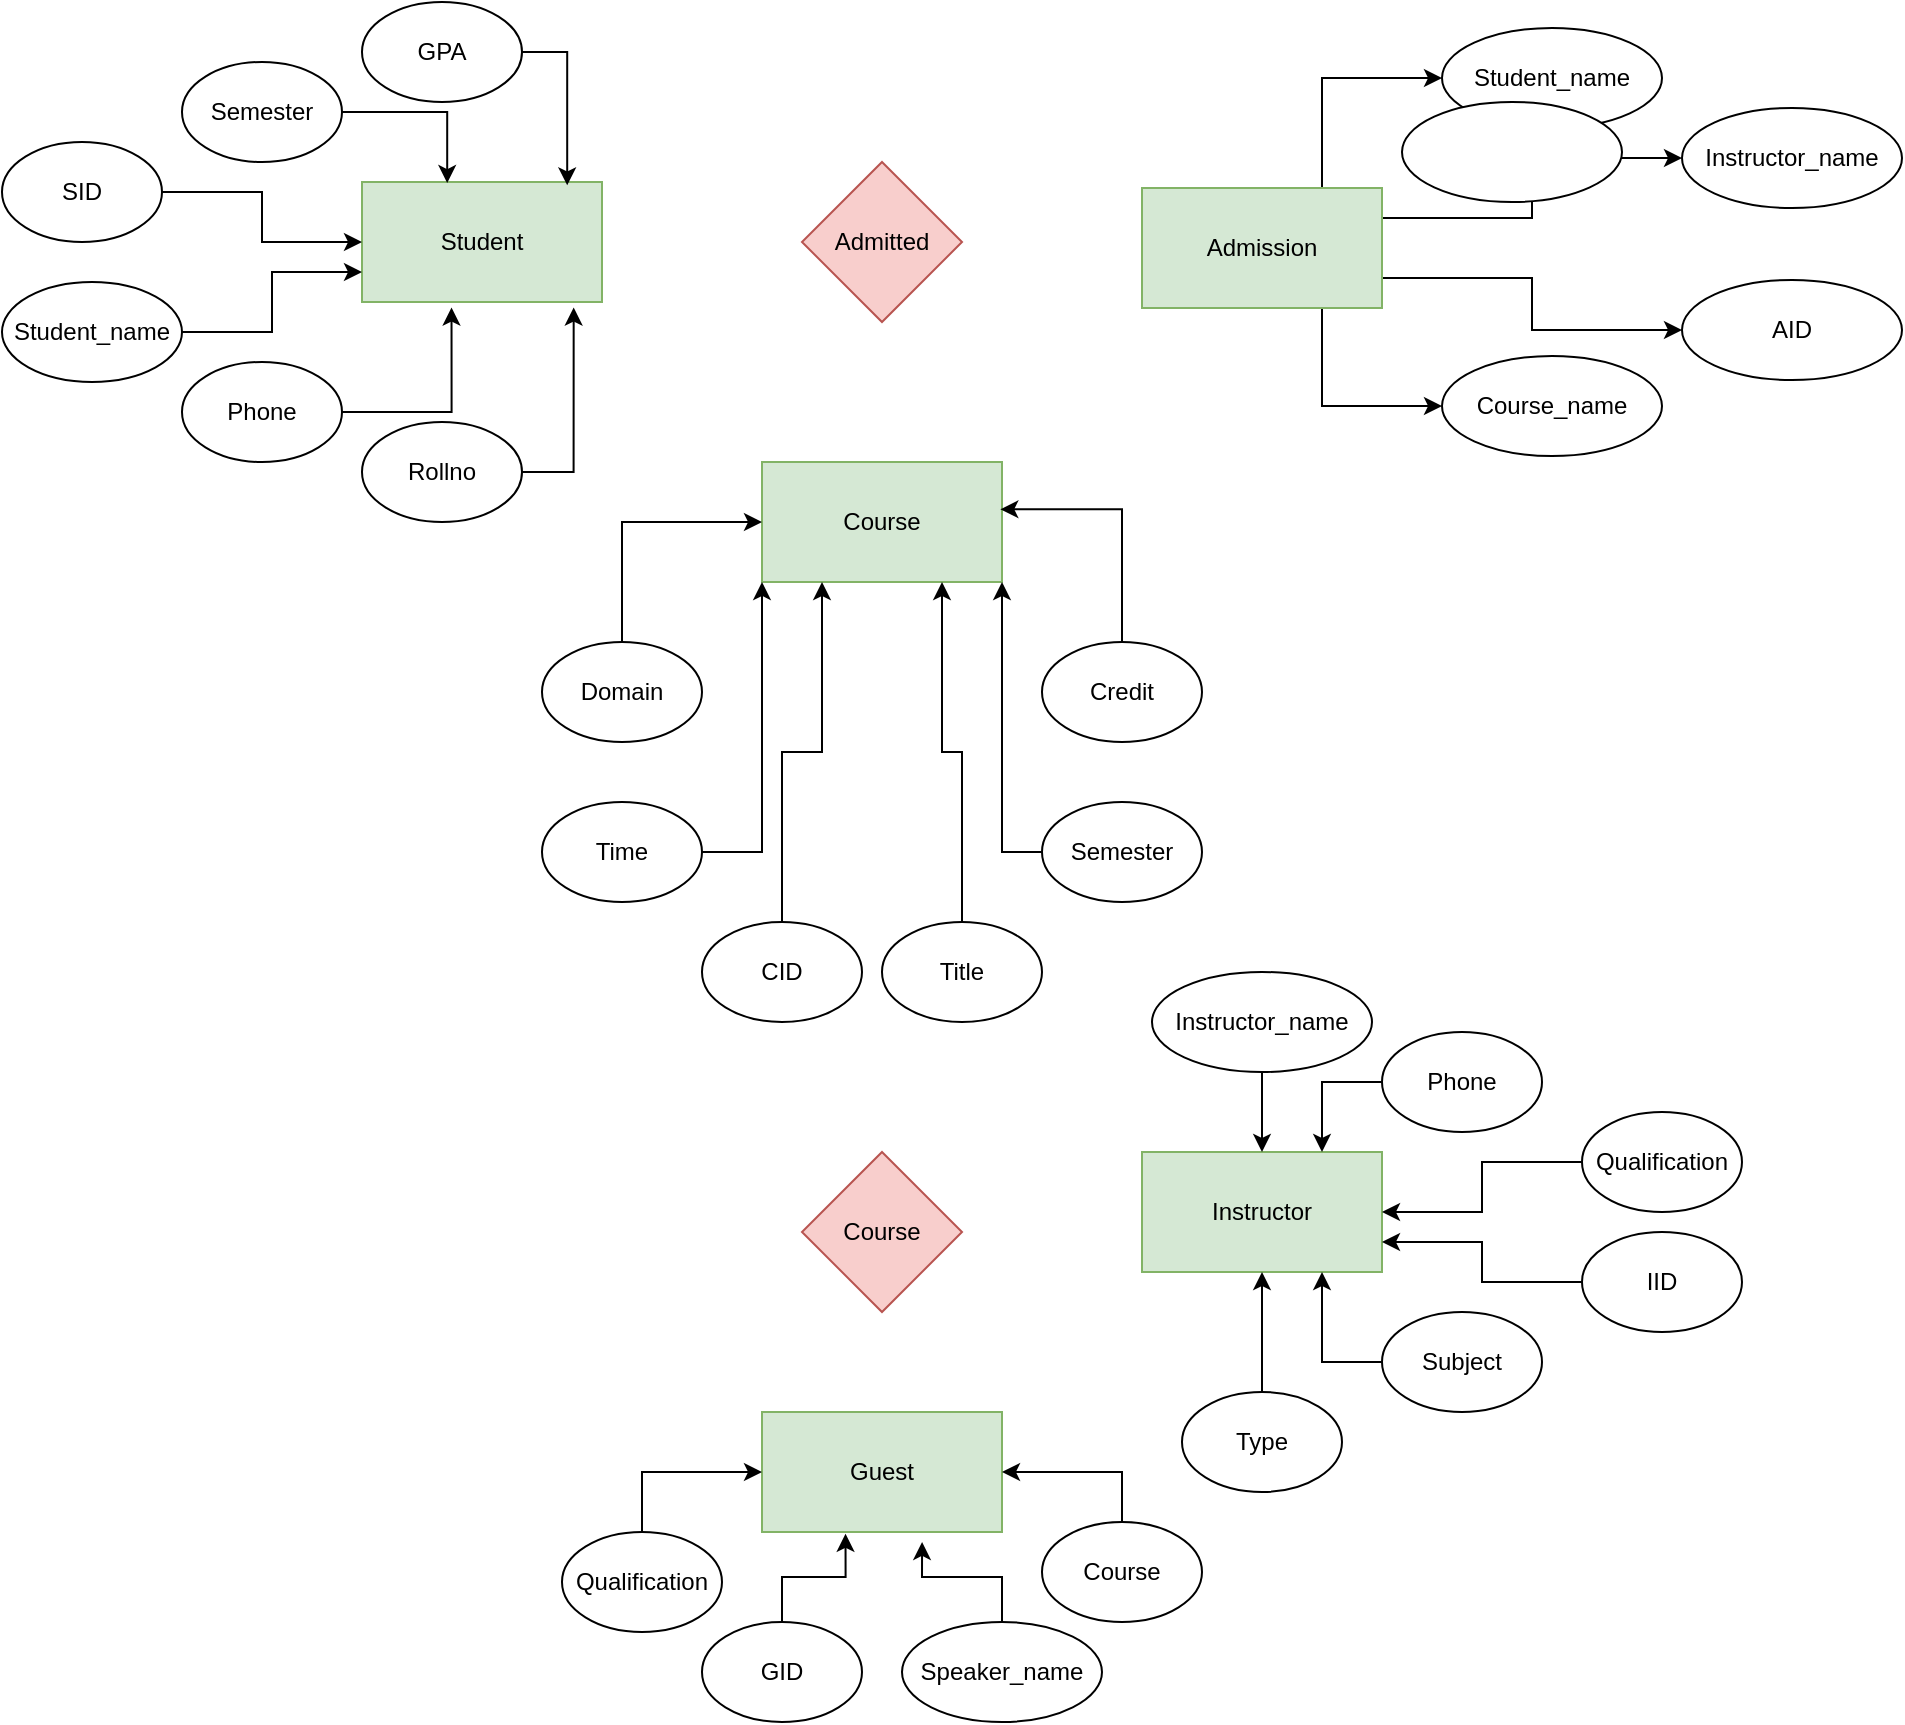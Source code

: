 <mxfile version="21.3.2" type="github">
  <diagram id="R2lEEEUBdFMjLlhIrx00" name="Page-1">
    <mxGraphModel dx="1134" dy="626" grid="1" gridSize="10" guides="1" tooltips="1" connect="1" arrows="1" fold="1" page="1" pageScale="1" pageWidth="850" pageHeight="1100" math="0" shadow="0" extFonts="Permanent Marker^https://fonts.googleapis.com/css?family=Permanent+Marker">
      <root>
        <mxCell id="0" />
        <mxCell id="1" parent="0" />
        <mxCell id="HmHGnipoiOjZ1FXH0yG2-1" value="Student" style="rounded=0;whiteSpace=wrap;html=1;fillColor=#d5e8d4;strokeColor=#82b366;" vertex="1" parent="1">
          <mxGeometry x="190" y="180" width="120" height="60" as="geometry" />
        </mxCell>
        <mxCell id="HmHGnipoiOjZ1FXH0yG2-12" style="edgeStyle=orthogonalEdgeStyle;rounded=0;orthogonalLoop=1;jettySize=auto;html=1;exitX=1;exitY=0.5;exitDx=0;exitDy=0;entryX=0;entryY=0.5;entryDx=0;entryDy=0;" edge="1" parent="1" source="HmHGnipoiOjZ1FXH0yG2-2" target="HmHGnipoiOjZ1FXH0yG2-1">
          <mxGeometry relative="1" as="geometry" />
        </mxCell>
        <mxCell id="HmHGnipoiOjZ1FXH0yG2-2" value="SID" style="ellipse;whiteSpace=wrap;html=1;" vertex="1" parent="1">
          <mxGeometry x="10" y="160" width="80" height="50" as="geometry" />
        </mxCell>
        <mxCell id="HmHGnipoiOjZ1FXH0yG2-21" style="edgeStyle=orthogonalEdgeStyle;rounded=0;orthogonalLoop=1;jettySize=auto;html=1;exitX=1;exitY=0.5;exitDx=0;exitDy=0;entryX=0.373;entryY=1.046;entryDx=0;entryDy=0;entryPerimeter=0;" edge="1" parent="1" source="HmHGnipoiOjZ1FXH0yG2-4" target="HmHGnipoiOjZ1FXH0yG2-1">
          <mxGeometry relative="1" as="geometry" />
        </mxCell>
        <mxCell id="HmHGnipoiOjZ1FXH0yG2-4" value="Phone" style="ellipse;whiteSpace=wrap;html=1;" vertex="1" parent="1">
          <mxGeometry x="100" y="270" width="80" height="50" as="geometry" />
        </mxCell>
        <mxCell id="HmHGnipoiOjZ1FXH0yG2-24" style="edgeStyle=orthogonalEdgeStyle;rounded=0;orthogonalLoop=1;jettySize=auto;html=1;exitX=1;exitY=0.5;exitDx=0;exitDy=0;entryX=0.355;entryY=0.009;entryDx=0;entryDy=0;entryPerimeter=0;" edge="1" parent="1" source="HmHGnipoiOjZ1FXH0yG2-5" target="HmHGnipoiOjZ1FXH0yG2-1">
          <mxGeometry relative="1" as="geometry" />
        </mxCell>
        <mxCell id="HmHGnipoiOjZ1FXH0yG2-5" value="Semester" style="ellipse;whiteSpace=wrap;html=1;" vertex="1" parent="1">
          <mxGeometry x="100" y="120" width="80" height="50" as="geometry" />
        </mxCell>
        <mxCell id="HmHGnipoiOjZ1FXH0yG2-23" style="edgeStyle=orthogonalEdgeStyle;rounded=0;orthogonalLoop=1;jettySize=auto;html=1;exitX=1;exitY=0.5;exitDx=0;exitDy=0;entryX=0.855;entryY=0.028;entryDx=0;entryDy=0;entryPerimeter=0;" edge="1" parent="1" source="HmHGnipoiOjZ1FXH0yG2-6" target="HmHGnipoiOjZ1FXH0yG2-1">
          <mxGeometry relative="1" as="geometry" />
        </mxCell>
        <mxCell id="HmHGnipoiOjZ1FXH0yG2-6" value="GPA" style="ellipse;whiteSpace=wrap;html=1;" vertex="1" parent="1">
          <mxGeometry x="190" y="90" width="80" height="50" as="geometry" />
        </mxCell>
        <mxCell id="HmHGnipoiOjZ1FXH0yG2-19" style="edgeStyle=orthogonalEdgeStyle;rounded=0;orthogonalLoop=1;jettySize=auto;html=1;exitX=1;exitY=0.5;exitDx=0;exitDy=0;entryX=0;entryY=0.75;entryDx=0;entryDy=0;" edge="1" parent="1" source="HmHGnipoiOjZ1FXH0yG2-9" target="HmHGnipoiOjZ1FXH0yG2-1">
          <mxGeometry relative="1" as="geometry" />
        </mxCell>
        <mxCell id="HmHGnipoiOjZ1FXH0yG2-9" value="Student_name" style="ellipse;whiteSpace=wrap;html=1;" vertex="1" parent="1">
          <mxGeometry x="10" y="230" width="90" height="50" as="geometry" />
        </mxCell>
        <mxCell id="HmHGnipoiOjZ1FXH0yG2-22" style="edgeStyle=orthogonalEdgeStyle;rounded=0;orthogonalLoop=1;jettySize=auto;html=1;exitX=1;exitY=0.5;exitDx=0;exitDy=0;entryX=0.882;entryY=1.046;entryDx=0;entryDy=0;entryPerimeter=0;" edge="1" parent="1" source="HmHGnipoiOjZ1FXH0yG2-10" target="HmHGnipoiOjZ1FXH0yG2-1">
          <mxGeometry relative="1" as="geometry" />
        </mxCell>
        <mxCell id="HmHGnipoiOjZ1FXH0yG2-10" value="Rollno" style="ellipse;whiteSpace=wrap;html=1;" vertex="1" parent="1">
          <mxGeometry x="190" y="300" width="80" height="50" as="geometry" />
        </mxCell>
        <mxCell id="HmHGnipoiOjZ1FXH0yG2-25" value="Admitted" style="rhombus;whiteSpace=wrap;html=1;fillColor=#f8cecc;strokeColor=#b85450;" vertex="1" parent="1">
          <mxGeometry x="410" y="170" width="80" height="80" as="geometry" />
        </mxCell>
        <mxCell id="HmHGnipoiOjZ1FXH0yG2-91" value="Instructor" style="rounded=0;whiteSpace=wrap;html=1;fillColor=#d5e8d4;strokeColor=#82b366;" vertex="1" parent="1">
          <mxGeometry x="580" y="665" width="120" height="60" as="geometry" />
        </mxCell>
        <mxCell id="HmHGnipoiOjZ1FXH0yG2-99" style="edgeStyle=orthogonalEdgeStyle;rounded=0;orthogonalLoop=1;jettySize=auto;html=1;exitX=0.5;exitY=1;exitDx=0;exitDy=0;entryX=0.5;entryY=0;entryDx=0;entryDy=0;" edge="1" parent="1" source="HmHGnipoiOjZ1FXH0yG2-93" target="HmHGnipoiOjZ1FXH0yG2-91">
          <mxGeometry relative="1" as="geometry" />
        </mxCell>
        <mxCell id="HmHGnipoiOjZ1FXH0yG2-93" value="Instructor_name" style="ellipse;whiteSpace=wrap;html=1;" vertex="1" parent="1">
          <mxGeometry x="585" y="575" width="110" height="50" as="geometry" />
        </mxCell>
        <mxCell id="HmHGnipoiOjZ1FXH0yG2-102" style="edgeStyle=orthogonalEdgeStyle;rounded=0;orthogonalLoop=1;jettySize=auto;html=1;exitX=0;exitY=0.5;exitDx=0;exitDy=0;entryX=1;entryY=0.75;entryDx=0;entryDy=0;" edge="1" parent="1" source="HmHGnipoiOjZ1FXH0yG2-94" target="HmHGnipoiOjZ1FXH0yG2-91">
          <mxGeometry relative="1" as="geometry" />
        </mxCell>
        <mxCell id="HmHGnipoiOjZ1FXH0yG2-94" value="IID" style="ellipse;whiteSpace=wrap;html=1;" vertex="1" parent="1">
          <mxGeometry x="800" y="705" width="80" height="50" as="geometry" />
        </mxCell>
        <mxCell id="HmHGnipoiOjZ1FXH0yG2-103" style="edgeStyle=orthogonalEdgeStyle;rounded=0;orthogonalLoop=1;jettySize=auto;html=1;exitX=0;exitY=0.5;exitDx=0;exitDy=0;entryX=1;entryY=0.5;entryDx=0;entryDy=0;" edge="1" parent="1" source="HmHGnipoiOjZ1FXH0yG2-95" target="HmHGnipoiOjZ1FXH0yG2-91">
          <mxGeometry relative="1" as="geometry" />
        </mxCell>
        <mxCell id="HmHGnipoiOjZ1FXH0yG2-95" value="Qualification" style="ellipse;whiteSpace=wrap;html=1;" vertex="1" parent="1">
          <mxGeometry x="800" y="645" width="80" height="50" as="geometry" />
        </mxCell>
        <mxCell id="HmHGnipoiOjZ1FXH0yG2-104" style="edgeStyle=orthogonalEdgeStyle;rounded=0;orthogonalLoop=1;jettySize=auto;html=1;exitX=0;exitY=0.5;exitDx=0;exitDy=0;entryX=0.75;entryY=0;entryDx=0;entryDy=0;" edge="1" parent="1" source="HmHGnipoiOjZ1FXH0yG2-96" target="HmHGnipoiOjZ1FXH0yG2-91">
          <mxGeometry relative="1" as="geometry" />
        </mxCell>
        <mxCell id="HmHGnipoiOjZ1FXH0yG2-96" value="Phone" style="ellipse;whiteSpace=wrap;html=1;" vertex="1" parent="1">
          <mxGeometry x="700" y="605" width="80" height="50" as="geometry" />
        </mxCell>
        <mxCell id="HmHGnipoiOjZ1FXH0yG2-101" style="edgeStyle=orthogonalEdgeStyle;rounded=0;orthogonalLoop=1;jettySize=auto;html=1;exitX=0;exitY=0.5;exitDx=0;exitDy=0;entryX=0.75;entryY=1;entryDx=0;entryDy=0;" edge="1" parent="1" source="HmHGnipoiOjZ1FXH0yG2-97" target="HmHGnipoiOjZ1FXH0yG2-91">
          <mxGeometry relative="1" as="geometry" />
        </mxCell>
        <mxCell id="HmHGnipoiOjZ1FXH0yG2-97" value="Subject" style="ellipse;whiteSpace=wrap;html=1;" vertex="1" parent="1">
          <mxGeometry x="700" y="745" width="80" height="50" as="geometry" />
        </mxCell>
        <mxCell id="HmHGnipoiOjZ1FXH0yG2-100" style="edgeStyle=orthogonalEdgeStyle;rounded=0;orthogonalLoop=1;jettySize=auto;html=1;exitX=0.5;exitY=0;exitDx=0;exitDy=0;entryX=0.5;entryY=1;entryDx=0;entryDy=0;" edge="1" parent="1" source="HmHGnipoiOjZ1FXH0yG2-98" target="HmHGnipoiOjZ1FXH0yG2-91">
          <mxGeometry relative="1" as="geometry" />
        </mxCell>
        <mxCell id="HmHGnipoiOjZ1FXH0yG2-98" value="Type" style="ellipse;whiteSpace=wrap;html=1;" vertex="1" parent="1">
          <mxGeometry x="600" y="785" width="80" height="50" as="geometry" />
        </mxCell>
        <mxCell id="HmHGnipoiOjZ1FXH0yG2-105" value="Course" style="rounded=0;whiteSpace=wrap;html=1;fillColor=#d5e8d4;strokeColor=#82b366;" vertex="1" parent="1">
          <mxGeometry x="390" y="320" width="120" height="60" as="geometry" />
        </mxCell>
        <mxCell id="HmHGnipoiOjZ1FXH0yG2-113" style="edgeStyle=orthogonalEdgeStyle;rounded=0;orthogonalLoop=1;jettySize=auto;html=1;exitX=0.5;exitY=0;exitDx=0;exitDy=0;entryX=0.25;entryY=1;entryDx=0;entryDy=0;" edge="1" parent="1" source="HmHGnipoiOjZ1FXH0yG2-107" target="HmHGnipoiOjZ1FXH0yG2-105">
          <mxGeometry relative="1" as="geometry" />
        </mxCell>
        <mxCell id="HmHGnipoiOjZ1FXH0yG2-107" value="CID" style="ellipse;whiteSpace=wrap;html=1;" vertex="1" parent="1">
          <mxGeometry x="360" y="550" width="80" height="50" as="geometry" />
        </mxCell>
        <mxCell id="HmHGnipoiOjZ1FXH0yG2-117" style="edgeStyle=orthogonalEdgeStyle;rounded=0;orthogonalLoop=1;jettySize=auto;html=1;exitX=0.5;exitY=0;exitDx=0;exitDy=0;entryX=0;entryY=0.5;entryDx=0;entryDy=0;" edge="1" parent="1" source="HmHGnipoiOjZ1FXH0yG2-108" target="HmHGnipoiOjZ1FXH0yG2-105">
          <mxGeometry relative="1" as="geometry" />
        </mxCell>
        <mxCell id="HmHGnipoiOjZ1FXH0yG2-108" value="Domain" style="ellipse;whiteSpace=wrap;html=1;" vertex="1" parent="1">
          <mxGeometry x="280" y="410" width="80" height="50" as="geometry" />
        </mxCell>
        <mxCell id="HmHGnipoiOjZ1FXH0yG2-118" style="edgeStyle=orthogonalEdgeStyle;rounded=0;orthogonalLoop=1;jettySize=auto;html=1;exitX=1;exitY=0.5;exitDx=0;exitDy=0;entryX=0;entryY=1;entryDx=0;entryDy=0;" edge="1" parent="1" source="HmHGnipoiOjZ1FXH0yG2-109" target="HmHGnipoiOjZ1FXH0yG2-105">
          <mxGeometry relative="1" as="geometry" />
        </mxCell>
        <mxCell id="HmHGnipoiOjZ1FXH0yG2-109" value="Time" style="ellipse;whiteSpace=wrap;html=1;" vertex="1" parent="1">
          <mxGeometry x="280" y="490" width="80" height="50" as="geometry" />
        </mxCell>
        <mxCell id="HmHGnipoiOjZ1FXH0yG2-115" style="edgeStyle=orthogonalEdgeStyle;rounded=0;orthogonalLoop=1;jettySize=auto;html=1;exitX=0;exitY=0.5;exitDx=0;exitDy=0;entryX=1;entryY=1;entryDx=0;entryDy=0;" edge="1" parent="1" source="HmHGnipoiOjZ1FXH0yG2-110" target="HmHGnipoiOjZ1FXH0yG2-105">
          <mxGeometry relative="1" as="geometry" />
        </mxCell>
        <mxCell id="HmHGnipoiOjZ1FXH0yG2-110" value="Semester" style="ellipse;whiteSpace=wrap;html=1;" vertex="1" parent="1">
          <mxGeometry x="530" y="490" width="80" height="50" as="geometry" />
        </mxCell>
        <mxCell id="HmHGnipoiOjZ1FXH0yG2-114" style="edgeStyle=orthogonalEdgeStyle;rounded=0;orthogonalLoop=1;jettySize=auto;html=1;exitX=0.5;exitY=0;exitDx=0;exitDy=0;entryX=0.75;entryY=1;entryDx=0;entryDy=0;" edge="1" parent="1" source="HmHGnipoiOjZ1FXH0yG2-111" target="HmHGnipoiOjZ1FXH0yG2-105">
          <mxGeometry relative="1" as="geometry" />
        </mxCell>
        <mxCell id="HmHGnipoiOjZ1FXH0yG2-111" value="Title" style="ellipse;whiteSpace=wrap;html=1;" vertex="1" parent="1">
          <mxGeometry x="450" y="550" width="80" height="50" as="geometry" />
        </mxCell>
        <mxCell id="HmHGnipoiOjZ1FXH0yG2-116" style="edgeStyle=orthogonalEdgeStyle;rounded=0;orthogonalLoop=1;jettySize=auto;html=1;exitX=0.5;exitY=0;exitDx=0;exitDy=0;entryX=0.993;entryY=0.394;entryDx=0;entryDy=0;entryPerimeter=0;" edge="1" parent="1" source="HmHGnipoiOjZ1FXH0yG2-112" target="HmHGnipoiOjZ1FXH0yG2-105">
          <mxGeometry relative="1" as="geometry" />
        </mxCell>
        <mxCell id="HmHGnipoiOjZ1FXH0yG2-112" value="Credit" style="ellipse;whiteSpace=wrap;html=1;" vertex="1" parent="1">
          <mxGeometry x="530" y="410" width="80" height="50" as="geometry" />
        </mxCell>
        <mxCell id="HmHGnipoiOjZ1FXH0yG2-124" style="edgeStyle=orthogonalEdgeStyle;rounded=0;orthogonalLoop=1;jettySize=auto;html=1;exitX=0.75;exitY=0;exitDx=0;exitDy=0;entryX=0;entryY=0.5;entryDx=0;entryDy=0;" edge="1" parent="1" source="HmHGnipoiOjZ1FXH0yG2-119" target="HmHGnipoiOjZ1FXH0yG2-122">
          <mxGeometry relative="1" as="geometry" />
        </mxCell>
        <mxCell id="HmHGnipoiOjZ1FXH0yG2-125" style="edgeStyle=orthogonalEdgeStyle;rounded=0;orthogonalLoop=1;jettySize=auto;html=1;exitX=1;exitY=0.25;exitDx=0;exitDy=0;entryX=0;entryY=0.5;entryDx=0;entryDy=0;" edge="1" parent="1" source="HmHGnipoiOjZ1FXH0yG2-119" target="HmHGnipoiOjZ1FXH0yG2-121">
          <mxGeometry relative="1" as="geometry" />
        </mxCell>
        <mxCell id="HmHGnipoiOjZ1FXH0yG2-126" style="edgeStyle=orthogonalEdgeStyle;rounded=0;orthogonalLoop=1;jettySize=auto;html=1;exitX=1;exitY=0.75;exitDx=0;exitDy=0;entryX=0;entryY=0.5;entryDx=0;entryDy=0;" edge="1" parent="1" source="HmHGnipoiOjZ1FXH0yG2-119" target="HmHGnipoiOjZ1FXH0yG2-120">
          <mxGeometry relative="1" as="geometry" />
        </mxCell>
        <mxCell id="HmHGnipoiOjZ1FXH0yG2-127" style="edgeStyle=orthogonalEdgeStyle;rounded=0;orthogonalLoop=1;jettySize=auto;html=1;exitX=0.75;exitY=1;exitDx=0;exitDy=0;entryX=0;entryY=0.5;entryDx=0;entryDy=0;" edge="1" parent="1" source="HmHGnipoiOjZ1FXH0yG2-119" target="HmHGnipoiOjZ1FXH0yG2-123">
          <mxGeometry relative="1" as="geometry" />
        </mxCell>
        <mxCell id="HmHGnipoiOjZ1FXH0yG2-119" value="Admission" style="rounded=0;whiteSpace=wrap;html=1;fillColor=#d5e8d4;strokeColor=#82b366;" vertex="1" parent="1">
          <mxGeometry x="580" y="183" width="120" height="60" as="geometry" />
        </mxCell>
        <mxCell id="HmHGnipoiOjZ1FXH0yG2-120" value="AID" style="ellipse;whiteSpace=wrap;html=1;" vertex="1" parent="1">
          <mxGeometry x="850" y="229" width="110" height="50" as="geometry" />
        </mxCell>
        <mxCell id="HmHGnipoiOjZ1FXH0yG2-121" value="Instructor_name" style="ellipse;whiteSpace=wrap;html=1;" vertex="1" parent="1">
          <mxGeometry x="850" y="143" width="110" height="50" as="geometry" />
        </mxCell>
        <mxCell id="HmHGnipoiOjZ1FXH0yG2-122" value="Student_name" style="ellipse;whiteSpace=wrap;html=1;" vertex="1" parent="1">
          <mxGeometry x="730" y="103" width="110" height="50" as="geometry" />
        </mxCell>
        <mxCell id="HmHGnipoiOjZ1FXH0yG2-123" value="Course_name" style="ellipse;whiteSpace=wrap;html=1;" vertex="1" parent="1">
          <mxGeometry x="730" y="267" width="110" height="50" as="geometry" />
        </mxCell>
        <mxCell id="HmHGnipoiOjZ1FXH0yG2-128" value="Course" style="rhombus;whiteSpace=wrap;html=1;fillColor=#f8cecc;strokeColor=#b85450;" vertex="1" parent="1">
          <mxGeometry x="410" y="665" width="80" height="80" as="geometry" />
        </mxCell>
        <mxCell id="HmHGnipoiOjZ1FXH0yG2-129" value="Guest" style="rounded=0;whiteSpace=wrap;html=1;fillColor=#d5e8d4;strokeColor=#82b366;" vertex="1" parent="1">
          <mxGeometry x="390" y="795" width="120" height="60" as="geometry" />
        </mxCell>
        <mxCell id="HmHGnipoiOjZ1FXH0yG2-132" value="" style="ellipse;whiteSpace=wrap;html=1;" vertex="1" parent="1">
          <mxGeometry x="710" y="140" width="110" height="50" as="geometry" />
        </mxCell>
        <mxCell id="HmHGnipoiOjZ1FXH0yG2-140" style="edgeStyle=orthogonalEdgeStyle;rounded=0;orthogonalLoop=1;jettySize=auto;html=1;exitX=0.5;exitY=0;exitDx=0;exitDy=0;entryX=0.348;entryY=1.015;entryDx=0;entryDy=0;entryPerimeter=0;" edge="1" parent="1" source="HmHGnipoiOjZ1FXH0yG2-136" target="HmHGnipoiOjZ1FXH0yG2-129">
          <mxGeometry relative="1" as="geometry" />
        </mxCell>
        <mxCell id="HmHGnipoiOjZ1FXH0yG2-136" value="GID" style="ellipse;whiteSpace=wrap;html=1;" vertex="1" parent="1">
          <mxGeometry x="360" y="900" width="80" height="50" as="geometry" />
        </mxCell>
        <mxCell id="HmHGnipoiOjZ1FXH0yG2-142" style="edgeStyle=orthogonalEdgeStyle;rounded=0;orthogonalLoop=1;jettySize=auto;html=1;exitX=0.5;exitY=0;exitDx=0;exitDy=0;entryX=1;entryY=0.5;entryDx=0;entryDy=0;" edge="1" parent="1" source="HmHGnipoiOjZ1FXH0yG2-137" target="HmHGnipoiOjZ1FXH0yG2-129">
          <mxGeometry relative="1" as="geometry" />
        </mxCell>
        <mxCell id="HmHGnipoiOjZ1FXH0yG2-137" value="Course" style="ellipse;whiteSpace=wrap;html=1;" vertex="1" parent="1">
          <mxGeometry x="530" y="850" width="80" height="50" as="geometry" />
        </mxCell>
        <mxCell id="HmHGnipoiOjZ1FXH0yG2-143" style="edgeStyle=orthogonalEdgeStyle;rounded=0;orthogonalLoop=1;jettySize=auto;html=1;exitX=0.5;exitY=0;exitDx=0;exitDy=0;entryX=0;entryY=0.5;entryDx=0;entryDy=0;" edge="1" parent="1" source="HmHGnipoiOjZ1FXH0yG2-138" target="HmHGnipoiOjZ1FXH0yG2-129">
          <mxGeometry relative="1" as="geometry" />
        </mxCell>
        <mxCell id="HmHGnipoiOjZ1FXH0yG2-138" value="Qualification" style="ellipse;whiteSpace=wrap;html=1;" vertex="1" parent="1">
          <mxGeometry x="290" y="855" width="80" height="50" as="geometry" />
        </mxCell>
        <mxCell id="HmHGnipoiOjZ1FXH0yG2-141" style="edgeStyle=orthogonalEdgeStyle;rounded=0;orthogonalLoop=1;jettySize=auto;html=1;exitX=0.5;exitY=0;exitDx=0;exitDy=0;entryX=0.667;entryY=1.083;entryDx=0;entryDy=0;entryPerimeter=0;" edge="1" parent="1" source="HmHGnipoiOjZ1FXH0yG2-139" target="HmHGnipoiOjZ1FXH0yG2-129">
          <mxGeometry relative="1" as="geometry" />
        </mxCell>
        <mxCell id="HmHGnipoiOjZ1FXH0yG2-139" value="Speaker_name" style="ellipse;whiteSpace=wrap;html=1;" vertex="1" parent="1">
          <mxGeometry x="460" y="900" width="100" height="50" as="geometry" />
        </mxCell>
      </root>
    </mxGraphModel>
  </diagram>
</mxfile>
